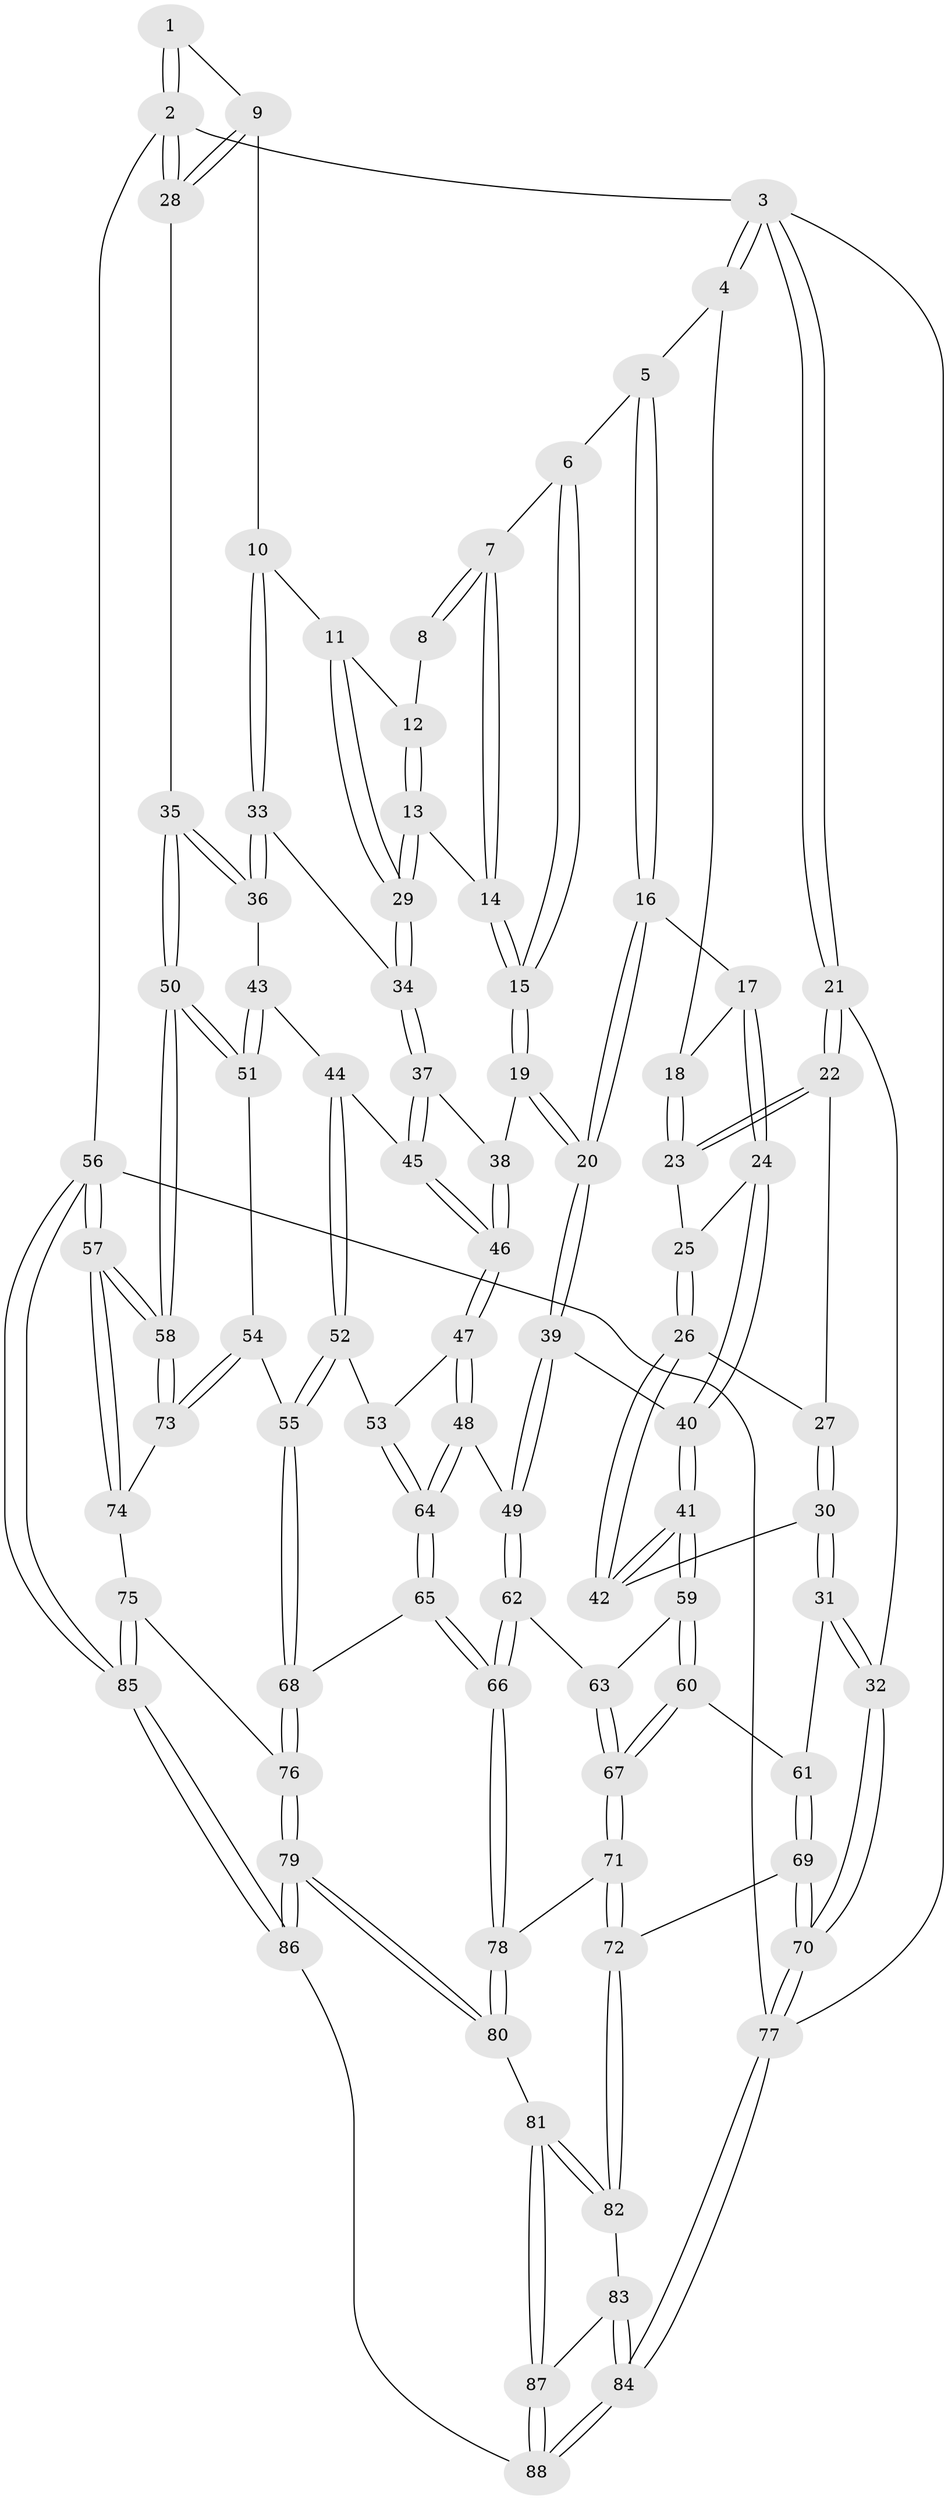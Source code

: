 // coarse degree distribution, {4: 0.5294117647058824, 8: 0.0196078431372549, 6: 0.0196078431372549, 5: 0.3137254901960784, 3: 0.11764705882352941}
// Generated by graph-tools (version 1.1) at 2025/52/02/27/25 19:52:42]
// undirected, 88 vertices, 217 edges
graph export_dot {
graph [start="1"]
  node [color=gray90,style=filled];
  1 [pos="+0.8792586708018104+0"];
  2 [pos="+1+0"];
  3 [pos="+0+0"];
  4 [pos="+0.1688856790190115+0"];
  5 [pos="+0.4171790752567902+0"];
  6 [pos="+0.5235370764999673+0"];
  7 [pos="+0.5845656964362299+0"];
  8 [pos="+0.7395858266805024+0"];
  9 [pos="+0.9063211495425489+0.10002448273849372"];
  10 [pos="+0.8667814136270242+0.11729886963790098"];
  11 [pos="+0.8023315302407118+0.09704444703160274"];
  12 [pos="+0.7525184325893061+0"];
  13 [pos="+0.6803242451165648+0.1304878259025765"];
  14 [pos="+0.6393255656805129+0.12023748565430938"];
  15 [pos="+0.539065413032451+0.1671237539667949"];
  16 [pos="+0.3762518024097811+0.11309611215917684"];
  17 [pos="+0.1782274715897621+0.04066608099767841"];
  18 [pos="+0.1494430248005573+0.008858341196119501"];
  19 [pos="+0.4798202188545861+0.22401923838941032"];
  20 [pos="+0.3976429676890273+0.23942793360150616"];
  21 [pos="+0+0.07657520439090273"];
  22 [pos="+0.00508289381017301+0.11057522399736944"];
  23 [pos="+0.08290275145236439+0.09051011097405798"];
  24 [pos="+0.23198315315074045+0.20607862190482715"];
  25 [pos="+0.09795291797314819+0.12033973588889665"];
  26 [pos="+0.10633319714985154+0.2592152135825861"];
  27 [pos="+0.027902994433877313+0.16530463686136296"];
  28 [pos="+1+0.10099326870267299"];
  29 [pos="+0.7216219834157316+0.148811006242981"];
  30 [pos="+0+0.36495420333902684"];
  31 [pos="+0+0.4066724645267099"];
  32 [pos="+0+0.4047139656123917"];
  33 [pos="+0.8779133687111906+0.23073045071493287"];
  34 [pos="+0.7292826221075184+0.2300764103119583"];
  35 [pos="+1+0.21470744279413004"];
  36 [pos="+0.9087680137521212+0.2790789095275869"];
  37 [pos="+0.7218971333157131+0.2535150422036456"];
  38 [pos="+0.536185248300956+0.2552619690859447"];
  39 [pos="+0.35562505920694176+0.2890766134008261"];
  40 [pos="+0.30071478824340314+0.3130512134621827"];
  41 [pos="+0.2882982696648692+0.32386505225226664"];
  42 [pos="+0.12549228692744185+0.31867840163503014"];
  43 [pos="+0.8558513534009822+0.37040790170141463"];
  44 [pos="+0.8477535722186239+0.37249808621580116"];
  45 [pos="+0.7353016196203805+0.3236292722688042"];
  46 [pos="+0.6498796847138573+0.39327535907422734"];
  47 [pos="+0.6413295407736008+0.42537350160740617"];
  48 [pos="+0.5596402162664753+0.46004112177556244"];
  49 [pos="+0.5142444338018496+0.4643741069078015"];
  50 [pos="+1+0.5364707640379496"];
  51 [pos="+1+0.4900277738586472"];
  52 [pos="+0.7699385640464063+0.5179045152613081"];
  53 [pos="+0.6665664416940024+0.45374705622403866"];
  54 [pos="+0.8208427778786441+0.5705316447573885"];
  55 [pos="+0.7743984838079643+0.5344874649086893"];
  56 [pos="+1+1"];
  57 [pos="+1+1"];
  58 [pos="+1+0.6455366845750444"];
  59 [pos="+0.28071637275106837+0.3893431017116557"];
  60 [pos="+0.13242458028580628+0.5509694833205014"];
  61 [pos="+0.08408142784443268+0.5562117576867768"];
  62 [pos="+0.4720827535229268+0.5884931484257432"];
  63 [pos="+0.30135615453573117+0.4638800232203349"];
  64 [pos="+0.6283453561126668+0.5995511777557055"];
  65 [pos="+0.6328817290822814+0.6353778790021143"];
  66 [pos="+0.4762383608178683+0.6608839010919195"];
  67 [pos="+0.28369644930819615+0.6816877462287065"];
  68 [pos="+0.645313347674799+0.6395350854597492"];
  69 [pos="+0.048405380313454496+0.7715359680436298"];
  70 [pos="+0+1"];
  71 [pos="+0.28646565748700825+0.6897684339786821"];
  72 [pos="+0.20222700750093864+0.7714237206055866"];
  73 [pos="+0.8629275840440364+0.7351385441484043"];
  74 [pos="+0.8493176550954438+0.7503488761030951"];
  75 [pos="+0.7945438253549292+0.7957171209556791"];
  76 [pos="+0.752365480717748+0.7985767069168508"];
  77 [pos="+0+1"];
  78 [pos="+0.441099408428212+0.7089701327731186"];
  79 [pos="+0.6143017107777462+0.9018073730334094"];
  80 [pos="+0.47956064509284424+0.8146493632723827"];
  81 [pos="+0.34283751006218344+0.9482753697810277"];
  82 [pos="+0.2323617162323284+0.8511409009689599"];
  83 [pos="+0.19201424356683078+0.9191584735229316"];
  84 [pos="+0+1"];
  85 [pos="+1+1"];
  86 [pos="+0.6150673919213429+1"];
  87 [pos="+0.3380860422504089+1"];
  88 [pos="+0.33872264833791044+1"];
  1 -- 2;
  1 -- 2;
  1 -- 9;
  2 -- 3;
  2 -- 28;
  2 -- 28;
  2 -- 56;
  3 -- 4;
  3 -- 4;
  3 -- 21;
  3 -- 21;
  3 -- 77;
  4 -- 5;
  4 -- 18;
  5 -- 6;
  5 -- 16;
  5 -- 16;
  6 -- 7;
  6 -- 15;
  6 -- 15;
  7 -- 8;
  7 -- 8;
  7 -- 14;
  7 -- 14;
  8 -- 12;
  9 -- 10;
  9 -- 28;
  9 -- 28;
  10 -- 11;
  10 -- 33;
  10 -- 33;
  11 -- 12;
  11 -- 29;
  11 -- 29;
  12 -- 13;
  12 -- 13;
  13 -- 14;
  13 -- 29;
  13 -- 29;
  14 -- 15;
  14 -- 15;
  15 -- 19;
  15 -- 19;
  16 -- 17;
  16 -- 20;
  16 -- 20;
  17 -- 18;
  17 -- 24;
  17 -- 24;
  18 -- 23;
  18 -- 23;
  19 -- 20;
  19 -- 20;
  19 -- 38;
  20 -- 39;
  20 -- 39;
  21 -- 22;
  21 -- 22;
  21 -- 32;
  22 -- 23;
  22 -- 23;
  22 -- 27;
  23 -- 25;
  24 -- 25;
  24 -- 40;
  24 -- 40;
  25 -- 26;
  25 -- 26;
  26 -- 27;
  26 -- 42;
  26 -- 42;
  27 -- 30;
  27 -- 30;
  28 -- 35;
  29 -- 34;
  29 -- 34;
  30 -- 31;
  30 -- 31;
  30 -- 42;
  31 -- 32;
  31 -- 32;
  31 -- 61;
  32 -- 70;
  32 -- 70;
  33 -- 34;
  33 -- 36;
  33 -- 36;
  34 -- 37;
  34 -- 37;
  35 -- 36;
  35 -- 36;
  35 -- 50;
  35 -- 50;
  36 -- 43;
  37 -- 38;
  37 -- 45;
  37 -- 45;
  38 -- 46;
  38 -- 46;
  39 -- 40;
  39 -- 49;
  39 -- 49;
  40 -- 41;
  40 -- 41;
  41 -- 42;
  41 -- 42;
  41 -- 59;
  41 -- 59;
  43 -- 44;
  43 -- 51;
  43 -- 51;
  44 -- 45;
  44 -- 52;
  44 -- 52;
  45 -- 46;
  45 -- 46;
  46 -- 47;
  46 -- 47;
  47 -- 48;
  47 -- 48;
  47 -- 53;
  48 -- 49;
  48 -- 64;
  48 -- 64;
  49 -- 62;
  49 -- 62;
  50 -- 51;
  50 -- 51;
  50 -- 58;
  50 -- 58;
  51 -- 54;
  52 -- 53;
  52 -- 55;
  52 -- 55;
  53 -- 64;
  53 -- 64;
  54 -- 55;
  54 -- 73;
  54 -- 73;
  55 -- 68;
  55 -- 68;
  56 -- 57;
  56 -- 57;
  56 -- 85;
  56 -- 85;
  56 -- 77;
  57 -- 58;
  57 -- 58;
  57 -- 74;
  57 -- 74;
  58 -- 73;
  58 -- 73;
  59 -- 60;
  59 -- 60;
  59 -- 63;
  60 -- 61;
  60 -- 67;
  60 -- 67;
  61 -- 69;
  61 -- 69;
  62 -- 63;
  62 -- 66;
  62 -- 66;
  63 -- 67;
  63 -- 67;
  64 -- 65;
  64 -- 65;
  65 -- 66;
  65 -- 66;
  65 -- 68;
  66 -- 78;
  66 -- 78;
  67 -- 71;
  67 -- 71;
  68 -- 76;
  68 -- 76;
  69 -- 70;
  69 -- 70;
  69 -- 72;
  70 -- 77;
  70 -- 77;
  71 -- 72;
  71 -- 72;
  71 -- 78;
  72 -- 82;
  72 -- 82;
  73 -- 74;
  74 -- 75;
  75 -- 76;
  75 -- 85;
  75 -- 85;
  76 -- 79;
  76 -- 79;
  77 -- 84;
  77 -- 84;
  78 -- 80;
  78 -- 80;
  79 -- 80;
  79 -- 80;
  79 -- 86;
  79 -- 86;
  80 -- 81;
  81 -- 82;
  81 -- 82;
  81 -- 87;
  81 -- 87;
  82 -- 83;
  83 -- 84;
  83 -- 84;
  83 -- 87;
  84 -- 88;
  84 -- 88;
  85 -- 86;
  85 -- 86;
  86 -- 88;
  87 -- 88;
  87 -- 88;
}
